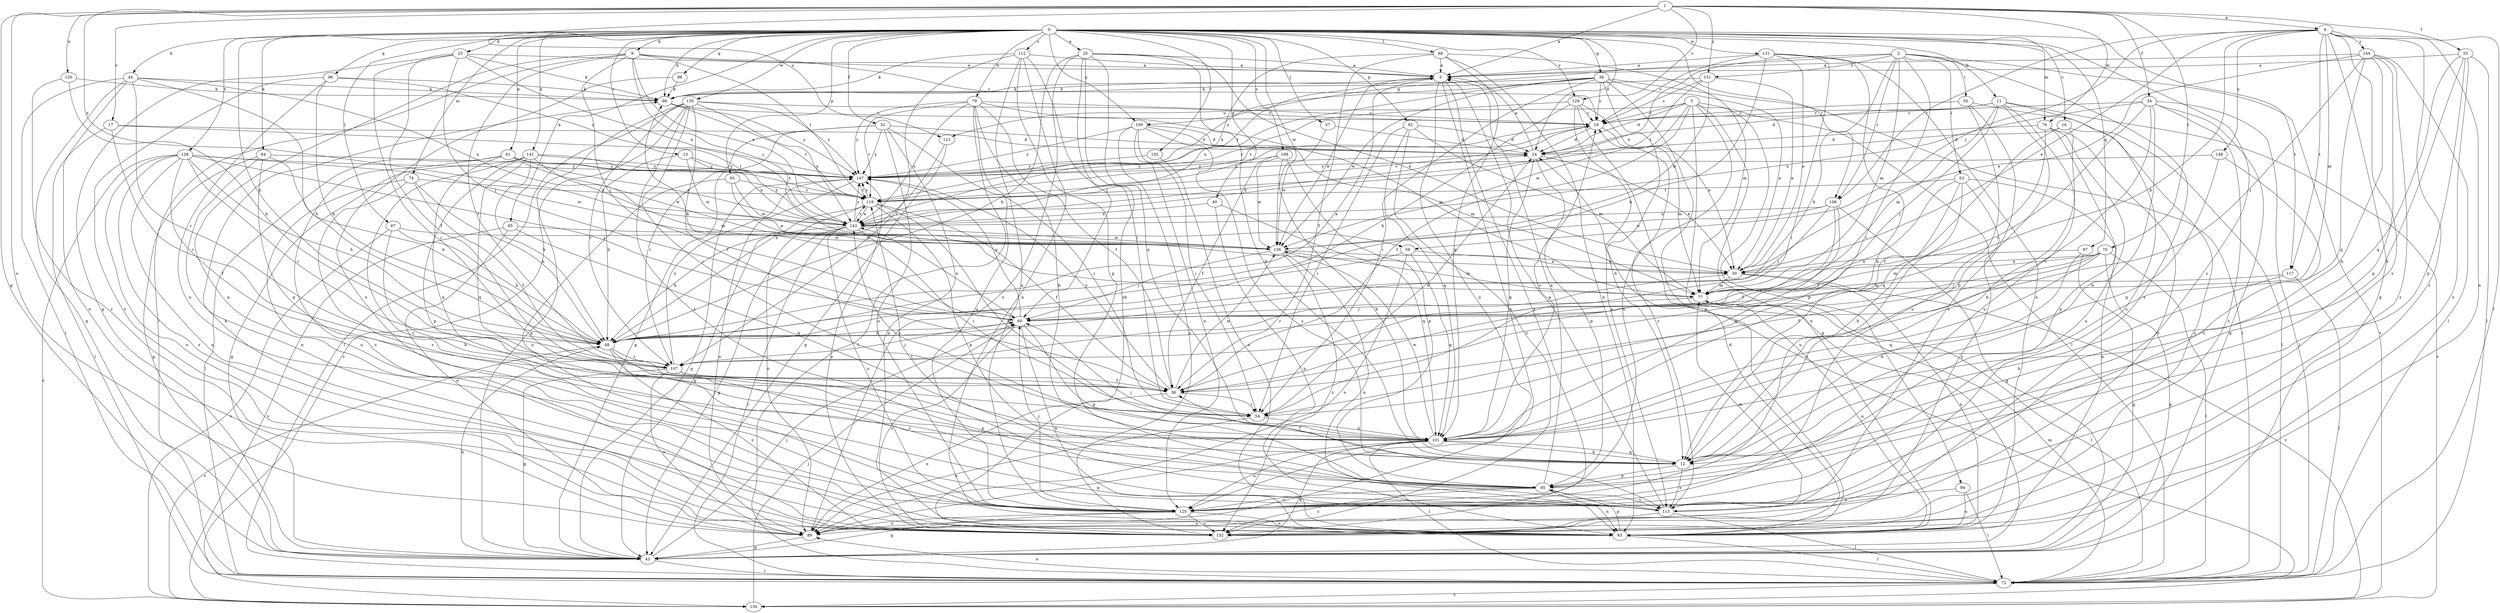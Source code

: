 strict digraph  {
0;
1;
2;
3;
4;
5;
9;
11;
12;
13;
16;
17;
18;
23;
24;
25;
30;
32;
33;
34;
36;
38;
40;
43;
44;
48;
50;
53;
54;
57;
59;
60;
64;
65;
66;
67;
68;
70;
72;
74;
76;
77;
79;
81;
83;
89;
92;
93;
94;
95;
96;
97;
98;
100;
101;
102;
106;
107;
109;
112;
113;
117;
119;
120;
121;
125;
128;
129;
130;
131;
135;
136;
141;
142;
144;
146;
147;
151;
152;
0 -> 9  [label=b];
0 -> 11  [label=b];
0 -> 13  [label=c];
0 -> 16  [label=c];
0 -> 23  [label=d];
0 -> 24  [label=d];
0 -> 25  [label=e];
0 -> 32  [label=f];
0 -> 38  [label=g];
0 -> 40  [label=g];
0 -> 44  [label=h];
0 -> 48  [label=h];
0 -> 57  [label=j];
0 -> 64  [label=k];
0 -> 65  [label=k];
0 -> 66  [label=k];
0 -> 67  [label=l];
0 -> 68  [label=l];
0 -> 74  [label=m];
0 -> 76  [label=m];
0 -> 79  [label=n];
0 -> 81  [label=n];
0 -> 92  [label=p];
0 -> 93  [label=p];
0 -> 96  [label=q];
0 -> 97  [label=q];
0 -> 98  [label=q];
0 -> 100  [label=q];
0 -> 102  [label=r];
0 -> 106  [label=r];
0 -> 109  [label=s];
0 -> 112  [label=s];
0 -> 113  [label=s];
0 -> 117  [label=t];
0 -> 128  [label=v];
0 -> 129  [label=v];
0 -> 131  [label=w];
0 -> 135  [label=w];
0 -> 136  [label=w];
0 -> 141  [label=x];
1 -> 4  [label=a];
1 -> 5  [label=a];
1 -> 17  [label=c];
1 -> 33  [label=f];
1 -> 34  [label=f];
1 -> 43  [label=g];
1 -> 70  [label=l];
1 -> 76  [label=m];
1 -> 89  [label=o];
1 -> 120  [label=u];
1 -> 121  [label=u];
1 -> 129  [label=v];
1 -> 142  [label=x];
1 -> 151  [label=z];
2 -> 48  [label=h];
2 -> 50  [label=i];
2 -> 53  [label=i];
2 -> 54  [label=i];
2 -> 77  [label=m];
2 -> 100  [label=q];
2 -> 106  [label=r];
2 -> 130  [label=v];
2 -> 142  [label=x];
2 -> 151  [label=z];
2 -> 152  [label=z];
3 -> 18  [label=c];
3 -> 24  [label=d];
3 -> 36  [label=f];
3 -> 43  [label=g];
3 -> 72  [label=l];
3 -> 83  [label=n];
3 -> 94  [label=p];
3 -> 121  [label=u];
3 -> 125  [label=u];
3 -> 136  [label=w];
4 -> 30  [label=e];
4 -> 43  [label=g];
4 -> 48  [label=h];
4 -> 59  [label=j];
4 -> 72  [label=l];
4 -> 77  [label=m];
4 -> 83  [label=n];
4 -> 106  [label=r];
4 -> 113  [label=s];
4 -> 117  [label=t];
4 -> 144  [label=y];
4 -> 146  [label=y];
4 -> 152  [label=z];
5 -> 66  [label=k];
5 -> 89  [label=o];
5 -> 119  [label=t];
5 -> 125  [label=u];
5 -> 136  [label=w];
5 -> 152  [label=z];
9 -> 5  [label=a];
9 -> 18  [label=c];
9 -> 59  [label=j];
9 -> 60  [label=j];
9 -> 72  [label=l];
9 -> 83  [label=n];
9 -> 107  [label=r];
9 -> 119  [label=t];
9 -> 142  [label=x];
11 -> 12  [label=b];
11 -> 18  [label=c];
11 -> 24  [label=d];
11 -> 60  [label=j];
11 -> 77  [label=m];
11 -> 113  [label=s];
11 -> 125  [label=u];
11 -> 130  [label=v];
12 -> 36  [label=f];
12 -> 60  [label=j];
12 -> 95  [label=p];
12 -> 101  [label=q];
12 -> 113  [label=s];
13 -> 48  [label=h];
13 -> 136  [label=w];
13 -> 142  [label=x];
13 -> 147  [label=y];
16 -> 12  [label=b];
16 -> 24  [label=d];
16 -> 36  [label=f];
16 -> 152  [label=z];
17 -> 24  [label=d];
17 -> 72  [label=l];
17 -> 107  [label=r];
17 -> 119  [label=t];
18 -> 24  [label=d];
18 -> 77  [label=m];
18 -> 119  [label=t];
23 -> 5  [label=a];
23 -> 36  [label=f];
23 -> 43  [label=g];
23 -> 54  [label=i];
23 -> 60  [label=j];
23 -> 66  [label=k];
23 -> 142  [label=x];
24 -> 5  [label=a];
24 -> 30  [label=e];
24 -> 95  [label=p];
24 -> 101  [label=q];
24 -> 147  [label=y];
25 -> 5  [label=a];
25 -> 12  [label=b];
25 -> 30  [label=e];
25 -> 48  [label=h];
25 -> 60  [label=j];
25 -> 89  [label=o];
25 -> 101  [label=q];
25 -> 152  [label=z];
30 -> 77  [label=m];
30 -> 83  [label=n];
30 -> 107  [label=r];
30 -> 130  [label=v];
32 -> 24  [label=d];
32 -> 43  [label=g];
32 -> 54  [label=i];
32 -> 83  [label=n];
32 -> 107  [label=r];
32 -> 125  [label=u];
32 -> 147  [label=y];
33 -> 5  [label=a];
33 -> 12  [label=b];
33 -> 72  [label=l];
33 -> 95  [label=p];
33 -> 101  [label=q];
33 -> 152  [label=z];
34 -> 12  [label=b];
34 -> 18  [label=c];
34 -> 43  [label=g];
34 -> 54  [label=i];
34 -> 72  [label=l];
34 -> 107  [label=r];
34 -> 142  [label=x];
34 -> 152  [label=z];
36 -> 54  [label=i];
36 -> 89  [label=o];
36 -> 136  [label=w];
36 -> 147  [label=y];
38 -> 12  [label=b];
38 -> 18  [label=c];
38 -> 30  [label=e];
38 -> 54  [label=i];
38 -> 66  [label=k];
38 -> 72  [label=l];
38 -> 83  [label=n];
38 -> 136  [label=w];
38 -> 142  [label=x];
38 -> 147  [label=y];
40 -> 83  [label=n];
40 -> 101  [label=q];
40 -> 142  [label=x];
43 -> 48  [label=h];
43 -> 60  [label=j];
43 -> 72  [label=l];
43 -> 101  [label=q];
44 -> 43  [label=g];
44 -> 48  [label=h];
44 -> 66  [label=k];
44 -> 72  [label=l];
44 -> 89  [label=o];
44 -> 107  [label=r];
44 -> 142  [label=x];
48 -> 5  [label=a];
48 -> 107  [label=r];
48 -> 113  [label=s];
48 -> 130  [label=v];
48 -> 152  [label=z];
50 -> 18  [label=c];
50 -> 72  [label=l];
50 -> 113  [label=s];
50 -> 125  [label=u];
53 -> 12  [label=b];
53 -> 36  [label=f];
53 -> 83  [label=n];
53 -> 119  [label=t];
53 -> 125  [label=u];
53 -> 152  [label=z];
54 -> 24  [label=d];
54 -> 89  [label=o];
54 -> 101  [label=q];
57 -> 24  [label=d];
57 -> 136  [label=w];
59 -> 30  [label=e];
59 -> 48  [label=h];
59 -> 89  [label=o];
59 -> 101  [label=q];
60 -> 48  [label=h];
60 -> 66  [label=k];
60 -> 83  [label=n];
60 -> 95  [label=p];
60 -> 142  [label=x];
60 -> 147  [label=y];
60 -> 152  [label=z];
64 -> 43  [label=g];
64 -> 48  [label=h];
64 -> 83  [label=n];
64 -> 101  [label=q];
64 -> 147  [label=y];
65 -> 89  [label=o];
65 -> 101  [label=q];
65 -> 130  [label=v];
65 -> 136  [label=w];
66 -> 18  [label=c];
66 -> 119  [label=t];
66 -> 147  [label=y];
67 -> 12  [label=b];
67 -> 48  [label=h];
67 -> 130  [label=v];
67 -> 136  [label=w];
68 -> 5  [label=a];
68 -> 36  [label=f];
68 -> 77  [label=m];
68 -> 83  [label=n];
68 -> 101  [label=q];
68 -> 142  [label=x];
70 -> 30  [label=e];
70 -> 36  [label=f];
70 -> 43  [label=g];
70 -> 60  [label=j];
70 -> 72  [label=l];
70 -> 77  [label=m];
70 -> 101  [label=q];
72 -> 77  [label=m];
72 -> 89  [label=o];
72 -> 130  [label=v];
74 -> 36  [label=f];
74 -> 48  [label=h];
74 -> 113  [label=s];
74 -> 119  [label=t];
74 -> 125  [label=u];
76 -> 24  [label=d];
76 -> 89  [label=o];
76 -> 95  [label=p];
76 -> 101  [label=q];
76 -> 125  [label=u];
77 -> 60  [label=j];
77 -> 72  [label=l];
77 -> 83  [label=n];
79 -> 12  [label=b];
79 -> 18  [label=c];
79 -> 36  [label=f];
79 -> 72  [label=l];
79 -> 77  [label=m];
79 -> 119  [label=t];
79 -> 125  [label=u];
79 -> 142  [label=x];
79 -> 147  [label=y];
81 -> 72  [label=l];
81 -> 101  [label=q];
81 -> 119  [label=t];
81 -> 136  [label=w];
81 -> 142  [label=x];
81 -> 147  [label=y];
81 -> 152  [label=z];
83 -> 24  [label=d];
83 -> 72  [label=l];
83 -> 95  [label=p];
89 -> 43  [label=g];
89 -> 101  [label=q];
92 -> 24  [label=d];
92 -> 54  [label=i];
92 -> 77  [label=m];
92 -> 101  [label=q];
92 -> 152  [label=z];
93 -> 30  [label=e];
93 -> 119  [label=t];
93 -> 125  [label=u];
93 -> 136  [label=w];
94 -> 72  [label=l];
94 -> 83  [label=n];
94 -> 125  [label=u];
95 -> 5  [label=a];
95 -> 83  [label=n];
95 -> 113  [label=s];
95 -> 125  [label=u];
95 -> 152  [label=z];
96 -> 48  [label=h];
96 -> 66  [label=k];
96 -> 125  [label=u];
96 -> 147  [label=y];
96 -> 152  [label=z];
97 -> 12  [label=b];
97 -> 30  [label=e];
97 -> 43  [label=g];
98 -> 66  [label=k];
98 -> 125  [label=u];
100 -> 24  [label=d];
100 -> 54  [label=i];
100 -> 77  [label=m];
100 -> 113  [label=s];
100 -> 125  [label=u];
100 -> 147  [label=y];
100 -> 152  [label=z];
101 -> 12  [label=b];
101 -> 18  [label=c];
101 -> 72  [label=l];
101 -> 125  [label=u];
101 -> 136  [label=w];
101 -> 142  [label=x];
102 -> 83  [label=n];
102 -> 147  [label=y];
106 -> 36  [label=f];
106 -> 43  [label=g];
106 -> 60  [label=j];
106 -> 101  [label=q];
106 -> 136  [label=w];
106 -> 142  [label=x];
107 -> 36  [label=f];
107 -> 43  [label=g];
107 -> 60  [label=j];
107 -> 89  [label=o];
107 -> 95  [label=p];
107 -> 147  [label=y];
109 -> 12  [label=b];
109 -> 36  [label=f];
109 -> 95  [label=p];
109 -> 136  [label=w];
109 -> 147  [label=y];
112 -> 5  [label=a];
112 -> 54  [label=i];
112 -> 66  [label=k];
112 -> 83  [label=n];
112 -> 95  [label=p];
112 -> 107  [label=r];
112 -> 125  [label=u];
113 -> 5  [label=a];
113 -> 18  [label=c];
113 -> 72  [label=l];
113 -> 77  [label=m];
113 -> 89  [label=o];
113 -> 119  [label=t];
117 -> 12  [label=b];
117 -> 72  [label=l];
117 -> 77  [label=m];
119 -> 18  [label=c];
119 -> 36  [label=f];
119 -> 43  [label=g];
119 -> 89  [label=o];
119 -> 95  [label=p];
119 -> 101  [label=q];
119 -> 142  [label=x];
119 -> 147  [label=y];
120 -> 48  [label=h];
120 -> 66  [label=k];
120 -> 152  [label=z];
121 -> 43  [label=g];
121 -> 48  [label=h];
125 -> 43  [label=g];
125 -> 60  [label=j];
125 -> 83  [label=n];
125 -> 89  [label=o];
125 -> 152  [label=z];
128 -> 36  [label=f];
128 -> 48  [label=h];
128 -> 60  [label=j];
128 -> 83  [label=n];
128 -> 89  [label=o];
128 -> 107  [label=r];
128 -> 130  [label=v];
128 -> 136  [label=w];
128 -> 147  [label=y];
128 -> 152  [label=z];
129 -> 18  [label=c];
129 -> 30  [label=e];
129 -> 48  [label=h];
129 -> 113  [label=s];
129 -> 119  [label=t];
129 -> 130  [label=v];
130 -> 60  [label=j];
131 -> 5  [label=a];
131 -> 12  [label=b];
131 -> 18  [label=c];
131 -> 30  [label=e];
131 -> 48  [label=h];
131 -> 54  [label=i];
131 -> 83  [label=n];
135 -> 18  [label=c];
135 -> 36  [label=f];
135 -> 43  [label=g];
135 -> 54  [label=i];
135 -> 72  [label=l];
135 -> 107  [label=r];
135 -> 113  [label=s];
135 -> 130  [label=v];
135 -> 142  [label=x];
135 -> 147  [label=y];
136 -> 30  [label=e];
136 -> 60  [label=j];
136 -> 77  [label=m];
136 -> 83  [label=n];
136 -> 152  [label=z];
141 -> 43  [label=g];
141 -> 48  [label=h];
141 -> 77  [label=m];
141 -> 95  [label=p];
141 -> 101  [label=q];
141 -> 113  [label=s];
141 -> 142  [label=x];
141 -> 147  [label=y];
142 -> 24  [label=d];
142 -> 43  [label=g];
142 -> 48  [label=h];
142 -> 54  [label=i];
142 -> 72  [label=l];
142 -> 119  [label=t];
142 -> 125  [label=u];
142 -> 136  [label=w];
142 -> 147  [label=y];
144 -> 5  [label=a];
144 -> 12  [label=b];
144 -> 30  [label=e];
144 -> 60  [label=j];
144 -> 72  [label=l];
144 -> 95  [label=p];
144 -> 101  [label=q];
144 -> 152  [label=z];
146 -> 101  [label=q];
146 -> 125  [label=u];
146 -> 147  [label=y];
147 -> 18  [label=c];
147 -> 43  [label=g];
147 -> 89  [label=o];
147 -> 119  [label=t];
151 -> 18  [label=c];
151 -> 30  [label=e];
151 -> 66  [label=k];
151 -> 119  [label=t];
151 -> 136  [label=w];
152 -> 66  [label=k];
152 -> 147  [label=y];
}
